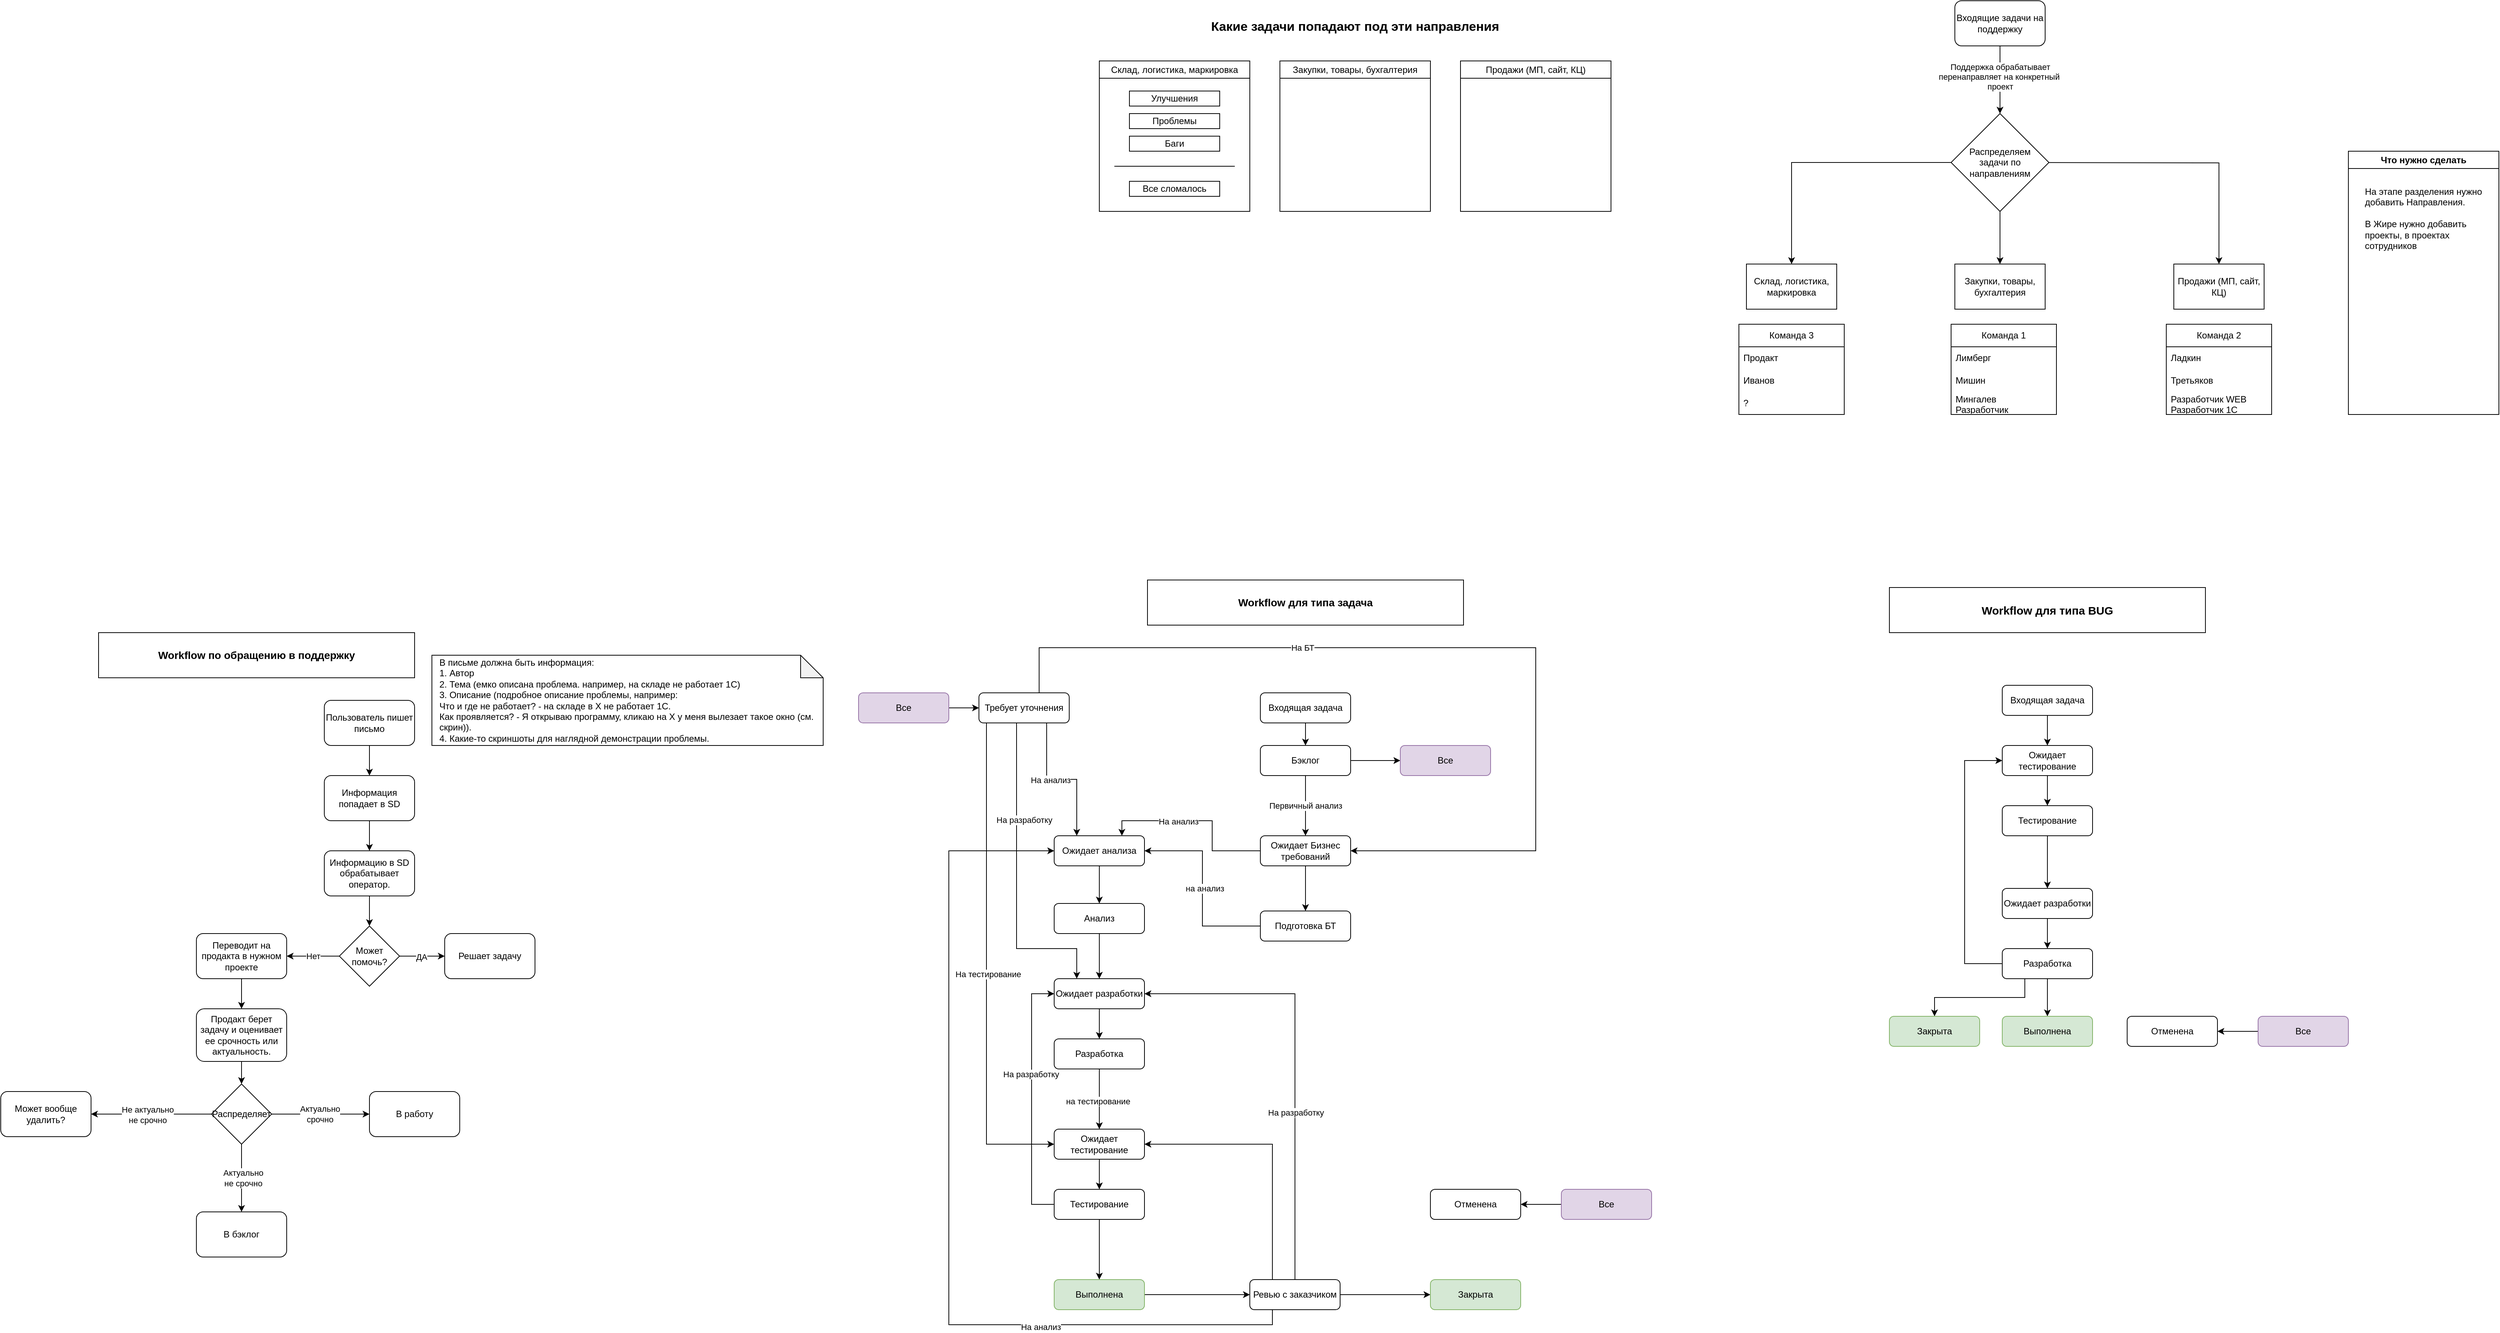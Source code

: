 <mxfile version="24.7.16">
  <diagram name="Page-1" id="zKJSg474zFUpfC8e5f8t">
    <mxGraphModel dx="5220" dy="1107" grid="1" gridSize="10" guides="1" tooltips="1" connect="1" arrows="1" fold="1" page="1" pageScale="1" pageWidth="827" pageHeight="1169" math="0" shadow="0">
      <root>
        <mxCell id="0" />
        <mxCell id="1" parent="0" />
        <mxCell id="clkhZw_3v-03GrpoqzjB-17" value="" style="edgeStyle=orthogonalEdgeStyle;rounded=0;orthogonalLoop=1;jettySize=auto;html=1;" parent="1" source="xmXq3l9Uws817rKE1H1e-1" target="clkhZw_3v-03GrpoqzjB-3" edge="1">
          <mxGeometry relative="1" as="geometry" />
        </mxCell>
        <mxCell id="6zCM-tVnXvu0zWscigJL-20" value="Поддержка обрабатывает&lt;div&gt;перенаправляет на конкретный&amp;nbsp;&lt;/div&gt;&lt;div&gt;проект&lt;/div&gt;" style="edgeLabel;html=1;align=center;verticalAlign=middle;resizable=0;points=[];" parent="clkhZw_3v-03GrpoqzjB-17" vertex="1" connectable="0">
          <mxGeometry x="-0.086" relative="1" as="geometry">
            <mxPoint as="offset" />
          </mxGeometry>
        </mxCell>
        <mxCell id="xmXq3l9Uws817rKE1H1e-1" value="Входящие задачи на поддержку" style="rounded=1;whiteSpace=wrap;html=1;" parent="1" vertex="1">
          <mxGeometry x="-473" y="10" width="120" height="60" as="geometry" />
        </mxCell>
        <mxCell id="clkhZw_3v-03GrpoqzjB-6" value="" style="edgeStyle=orthogonalEdgeStyle;rounded=0;orthogonalLoop=1;jettySize=auto;html=1;" parent="1" source="clkhZw_3v-03GrpoqzjB-3" target="clkhZw_3v-03GrpoqzjB-5" edge="1">
          <mxGeometry relative="1" as="geometry" />
        </mxCell>
        <mxCell id="clkhZw_3v-03GrpoqzjB-13" value="" style="edgeStyle=orthogonalEdgeStyle;rounded=0;orthogonalLoop=1;jettySize=auto;html=1;exitX=0.5;exitY=1;exitDx=0;exitDy=0;" parent="1" source="clkhZw_3v-03GrpoqzjB-3" target="clkhZw_3v-03GrpoqzjB-7" edge="1">
          <mxGeometry relative="1" as="geometry" />
        </mxCell>
        <mxCell id="clkhZw_3v-03GrpoqzjB-16" style="edgeStyle=orthogonalEdgeStyle;rounded=0;orthogonalLoop=1;jettySize=auto;html=1;exitX=1;exitY=0.5;exitDx=0;exitDy=0;entryX=0.5;entryY=0;entryDx=0;entryDy=0;" parent="1" target="clkhZw_3v-03GrpoqzjB-15" edge="1">
          <mxGeometry relative="1" as="geometry">
            <mxPoint x="-380" y="225" as="sourcePoint" />
          </mxGeometry>
        </mxCell>
        <mxCell id="clkhZw_3v-03GrpoqzjB-3" value="Распределяем&lt;div&gt;задачи по направлениям&lt;/div&gt;" style="rhombus;whiteSpace=wrap;html=1;" parent="1" vertex="1">
          <mxGeometry x="-478" y="160" width="130" height="130" as="geometry" />
        </mxCell>
        <mxCell id="clkhZw_3v-03GrpoqzjB-5" value="Склад, логистика, маркировка" style="whiteSpace=wrap;html=1;" parent="1" vertex="1">
          <mxGeometry x="-750" y="360" width="120" height="60" as="geometry" />
        </mxCell>
        <mxCell id="clkhZw_3v-03GrpoqzjB-7" value="Закупки, товары, бухгалтерия" style="whiteSpace=wrap;html=1;" parent="1" vertex="1">
          <mxGeometry x="-473" y="360" width="120" height="60" as="geometry" />
        </mxCell>
        <mxCell id="clkhZw_3v-03GrpoqzjB-15" value="Продажи (МП, сайт, КЦ)" style="whiteSpace=wrap;html=1;" parent="1" vertex="1">
          <mxGeometry x="-182" y="360" width="120" height="60" as="geometry" />
        </mxCell>
        <mxCell id="6zCM-tVnXvu0zWscigJL-4" value="Команда 2" style="swimlane;fontStyle=0;childLayout=stackLayout;horizontal=1;startSize=30;horizontalStack=0;resizeParent=1;resizeParentMax=0;resizeLast=0;collapsible=1;marginBottom=0;whiteSpace=wrap;html=1;" parent="1" vertex="1">
          <mxGeometry x="-192" y="440" width="140" height="120" as="geometry" />
        </mxCell>
        <mxCell id="6zCM-tVnXvu0zWscigJL-5" value="Ладкин" style="text;strokeColor=none;fillColor=none;align=left;verticalAlign=middle;spacingLeft=4;spacingRight=4;overflow=hidden;points=[[0,0.5],[1,0.5]];portConstraint=eastwest;rotatable=0;whiteSpace=wrap;html=1;" parent="6zCM-tVnXvu0zWscigJL-4" vertex="1">
          <mxGeometry y="30" width="140" height="30" as="geometry" />
        </mxCell>
        <mxCell id="6zCM-tVnXvu0zWscigJL-6" value="Третьяков" style="text;strokeColor=none;fillColor=none;align=left;verticalAlign=middle;spacingLeft=4;spacingRight=4;overflow=hidden;points=[[0,0.5],[1,0.5]];portConstraint=eastwest;rotatable=0;whiteSpace=wrap;html=1;" parent="6zCM-tVnXvu0zWscigJL-4" vertex="1">
          <mxGeometry y="60" width="140" height="30" as="geometry" />
        </mxCell>
        <mxCell id="6zCM-tVnXvu0zWscigJL-7" value="Разработчик WEB&lt;div&gt;Разработчик 1С&lt;/div&gt;" style="text;strokeColor=none;fillColor=none;align=left;verticalAlign=middle;spacingLeft=4;spacingRight=4;overflow=hidden;points=[[0,0.5],[1,0.5]];portConstraint=eastwest;rotatable=0;whiteSpace=wrap;html=1;" parent="6zCM-tVnXvu0zWscigJL-4" vertex="1">
          <mxGeometry y="90" width="140" height="30" as="geometry" />
        </mxCell>
        <mxCell id="6zCM-tVnXvu0zWscigJL-8" value="Команда 1" style="swimlane;fontStyle=0;childLayout=stackLayout;horizontal=1;startSize=30;horizontalStack=0;resizeParent=1;resizeParentMax=0;resizeLast=0;collapsible=1;marginBottom=0;whiteSpace=wrap;html=1;" parent="1" vertex="1">
          <mxGeometry x="-478" y="440" width="140" height="120" as="geometry" />
        </mxCell>
        <mxCell id="6zCM-tVnXvu0zWscigJL-9" value="Лимберг" style="text;strokeColor=none;fillColor=none;align=left;verticalAlign=middle;spacingLeft=4;spacingRight=4;overflow=hidden;points=[[0,0.5],[1,0.5]];portConstraint=eastwest;rotatable=0;whiteSpace=wrap;html=1;" parent="6zCM-tVnXvu0zWscigJL-8" vertex="1">
          <mxGeometry y="30" width="140" height="30" as="geometry" />
        </mxCell>
        <mxCell id="6zCM-tVnXvu0zWscigJL-10" value="Мишин" style="text;strokeColor=none;fillColor=none;align=left;verticalAlign=middle;spacingLeft=4;spacingRight=4;overflow=hidden;points=[[0,0.5],[1,0.5]];portConstraint=eastwest;rotatable=0;whiteSpace=wrap;html=1;" parent="6zCM-tVnXvu0zWscigJL-8" vertex="1">
          <mxGeometry y="60" width="140" height="30" as="geometry" />
        </mxCell>
        <mxCell id="6zCM-tVnXvu0zWscigJL-11" value="Мингалев&lt;div&gt;Разработчик&lt;/div&gt;" style="text;strokeColor=none;fillColor=none;align=left;verticalAlign=middle;spacingLeft=4;spacingRight=4;overflow=hidden;points=[[0,0.5],[1,0.5]];portConstraint=eastwest;rotatable=0;whiteSpace=wrap;html=1;" parent="6zCM-tVnXvu0zWscigJL-8" vertex="1">
          <mxGeometry y="90" width="140" height="30" as="geometry" />
        </mxCell>
        <mxCell id="6zCM-tVnXvu0zWscigJL-12" value="Команда 3" style="swimlane;fontStyle=0;childLayout=stackLayout;horizontal=1;startSize=30;horizontalStack=0;resizeParent=1;resizeParentMax=0;resizeLast=0;collapsible=1;marginBottom=0;whiteSpace=wrap;html=1;" parent="1" vertex="1">
          <mxGeometry x="-760" y="440" width="140" height="120" as="geometry" />
        </mxCell>
        <mxCell id="6zCM-tVnXvu0zWscigJL-13" value="Продакт" style="text;strokeColor=none;fillColor=none;align=left;verticalAlign=middle;spacingLeft=4;spacingRight=4;overflow=hidden;points=[[0,0.5],[1,0.5]];portConstraint=eastwest;rotatable=0;whiteSpace=wrap;html=1;" parent="6zCM-tVnXvu0zWscigJL-12" vertex="1">
          <mxGeometry y="30" width="140" height="30" as="geometry" />
        </mxCell>
        <mxCell id="6zCM-tVnXvu0zWscigJL-14" value="Иванов" style="text;strokeColor=none;fillColor=none;align=left;verticalAlign=middle;spacingLeft=4;spacingRight=4;overflow=hidden;points=[[0,0.5],[1,0.5]];portConstraint=eastwest;rotatable=0;whiteSpace=wrap;html=1;" parent="6zCM-tVnXvu0zWscigJL-12" vertex="1">
          <mxGeometry y="60" width="140" height="30" as="geometry" />
        </mxCell>
        <mxCell id="6zCM-tVnXvu0zWscigJL-15" value="?" style="text;strokeColor=none;fillColor=none;align=left;verticalAlign=middle;spacingLeft=4;spacingRight=4;overflow=hidden;points=[[0,0.5],[1,0.5]];portConstraint=eastwest;rotatable=0;whiteSpace=wrap;html=1;" parent="6zCM-tVnXvu0zWscigJL-12" vertex="1">
          <mxGeometry y="90" width="140" height="30" as="geometry" />
        </mxCell>
        <mxCell id="6zCM-tVnXvu0zWscigJL-16" value="&lt;span style=&quot;font-weight: 400;&quot;&gt;Склад, логистика, маркировка&lt;/span&gt;" style="swimlane;whiteSpace=wrap;html=1;" parent="1" vertex="1">
          <mxGeometry x="-1610" y="90" width="200" height="200" as="geometry" />
        </mxCell>
        <mxCell id="6zCM-tVnXvu0zWscigJL-21" value="Проблемы" style="whiteSpace=wrap;html=1;" parent="6zCM-tVnXvu0zWscigJL-16" vertex="1">
          <mxGeometry x="40" y="70" width="120" height="20" as="geometry" />
        </mxCell>
        <mxCell id="6zCM-tVnXvu0zWscigJL-22" value="Улучшения" style="whiteSpace=wrap;html=1;" parent="6zCM-tVnXvu0zWscigJL-16" vertex="1">
          <mxGeometry x="40" y="40" width="120" height="20" as="geometry" />
        </mxCell>
        <mxCell id="6zCM-tVnXvu0zWscigJL-23" value="Баги" style="whiteSpace=wrap;html=1;" parent="6zCM-tVnXvu0zWscigJL-16" vertex="1">
          <mxGeometry x="40" y="100" width="120" height="20" as="geometry" />
        </mxCell>
        <mxCell id="6zCM-tVnXvu0zWscigJL-24" value="Все сломалось" style="whiteSpace=wrap;html=1;" parent="6zCM-tVnXvu0zWscigJL-16" vertex="1">
          <mxGeometry x="40" y="160" width="120" height="20" as="geometry" />
        </mxCell>
        <mxCell id="6zCM-tVnXvu0zWscigJL-17" value="&lt;span style=&quot;font-weight: 400;&quot;&gt;Закупки, товары, бухгалтерия&lt;/span&gt;" style="swimlane;whiteSpace=wrap;html=1;" parent="1" vertex="1">
          <mxGeometry x="-1370" y="90" width="200" height="200" as="geometry" />
        </mxCell>
        <mxCell id="6zCM-tVnXvu0zWscigJL-18" value="&lt;span style=&quot;font-weight: 400;&quot;&gt;Продажи (МП, сайт, КЦ)&lt;/span&gt;" style="swimlane;whiteSpace=wrap;html=1;" parent="1" vertex="1">
          <mxGeometry x="-1130" y="90" width="200" height="200" as="geometry" />
        </mxCell>
        <mxCell id="6zCM-tVnXvu0zWscigJL-19" value="Какие задачи попадают под эти направления" style="text;html=1;align=center;verticalAlign=middle;whiteSpace=wrap;rounded=0;fontStyle=1;fontSize=17;" parent="1" vertex="1">
          <mxGeometry x="-1610" y="30" width="680" height="30" as="geometry" />
        </mxCell>
        <mxCell id="6zCM-tVnXvu0zWscigJL-25" value="" style="endArrow=none;html=1;rounded=0;" parent="1" edge="1">
          <mxGeometry width="50" height="50" relative="1" as="geometry">
            <mxPoint x="-1590" y="230" as="sourcePoint" />
            <mxPoint x="-1430" y="230" as="targetPoint" />
          </mxGeometry>
        </mxCell>
        <mxCell id="6zCM-tVnXvu0zWscigJL-26" value="Что нужно сделать" style="swimlane;whiteSpace=wrap;html=1;" parent="1" vertex="1">
          <mxGeometry x="50" y="210" width="200" height="350" as="geometry" />
        </mxCell>
        <mxCell id="6zCM-tVnXvu0zWscigJL-27" value="На этапе разделения нужно добавить Направления.&lt;div&gt;&lt;br&gt;&lt;div&gt;В Жире нужно добавить проекты, в проектах сотрудников&lt;/div&gt;&lt;/div&gt;" style="text;html=1;align=left;verticalAlign=top;whiteSpace=wrap;rounded=0;" parent="6zCM-tVnXvu0zWscigJL-26" vertex="1">
          <mxGeometry x="20" y="40" width="160" height="290" as="geometry" />
        </mxCell>
        <mxCell id="XbYOzq7TOmDHn6luCRxi-1" value="Workflow для типа задача" style="rounded=0;whiteSpace=wrap;html=1;fontStyle=1;fontSize=14;" parent="1" vertex="1">
          <mxGeometry x="-1546" y="780" width="420" height="60" as="geometry" />
        </mxCell>
        <mxCell id="XbYOzq7TOmDHn6luCRxi-2" value="Workflow для типа BUG" style="rounded=0;whiteSpace=wrap;html=1;fontSize=15;fontStyle=1" parent="1" vertex="1">
          <mxGeometry x="-560" y="790" width="420" height="60" as="geometry" />
        </mxCell>
        <mxCell id="XbYOzq7TOmDHn6luCRxi-3" value="Workflow по обращению в поддержку" style="rounded=0;whiteSpace=wrap;html=1;fontStyle=1;fontSize=14;" parent="1" vertex="1">
          <mxGeometry x="-2940" y="850" width="420" height="60" as="geometry" />
        </mxCell>
        <mxCell id="XbYOzq7TOmDHn6luCRxi-7" value="" style="edgeStyle=orthogonalEdgeStyle;rounded=0;orthogonalLoop=1;jettySize=auto;html=1;" parent="1" source="XbYOzq7TOmDHn6luCRxi-4" target="XbYOzq7TOmDHn6luCRxi-6" edge="1">
          <mxGeometry relative="1" as="geometry" />
        </mxCell>
        <mxCell id="XbYOzq7TOmDHn6luCRxi-4" value="Пользователь пишет письмо" style="rounded=1;whiteSpace=wrap;html=1;" parent="1" vertex="1">
          <mxGeometry x="-2640" y="940" width="120" height="60" as="geometry" />
        </mxCell>
        <mxCell id="XbYOzq7TOmDHn6luCRxi-5" value="В письме должна быть информация:&lt;div&gt;1. Автор&lt;/div&gt;&lt;div&gt;2. Тема (емко описана проблема. например, на складе не работает 1С)&lt;/div&gt;&lt;div&gt;3. Описание (подробное описание проблемы, например:&lt;/div&gt;&lt;div&gt;Что и где не работает? - на складе в Х не работает 1С.&lt;/div&gt;&lt;div&gt;Как проявляется? - Я открываю программу, кликаю на Х у меня вылезает такое окно (см. скрин)).&lt;/div&gt;&lt;div&gt;4. Какие-то скриншоты для наглядной демонстрации проблемы.&lt;/div&gt;" style="shape=note;whiteSpace=wrap;html=1;backgroundOutline=1;darkOpacity=0.05;align=left;spacing=10;" parent="1" vertex="1">
          <mxGeometry x="-2497" y="880" width="520" height="120" as="geometry" />
        </mxCell>
        <mxCell id="XbYOzq7TOmDHn6luCRxi-9" value="" style="edgeStyle=orthogonalEdgeStyle;rounded=0;orthogonalLoop=1;jettySize=auto;html=1;" parent="1" source="XbYOzq7TOmDHn6luCRxi-6" target="XbYOzq7TOmDHn6luCRxi-8" edge="1">
          <mxGeometry relative="1" as="geometry" />
        </mxCell>
        <mxCell id="XbYOzq7TOmDHn6luCRxi-6" value="Информация попадает в SD" style="rounded=1;whiteSpace=wrap;html=1;" parent="1" vertex="1">
          <mxGeometry x="-2640" y="1040" width="120" height="60" as="geometry" />
        </mxCell>
        <mxCell id="eAZ0J_NPHGMcCsTDPRW5-2" value="" style="edgeStyle=orthogonalEdgeStyle;rounded=0;orthogonalLoop=1;jettySize=auto;html=1;" edge="1" parent="1" source="XbYOzq7TOmDHn6luCRxi-8" target="eAZ0J_NPHGMcCsTDPRW5-1">
          <mxGeometry relative="1" as="geometry" />
        </mxCell>
        <mxCell id="XbYOzq7TOmDHn6luCRxi-8" value="Информацию в SD обрабатывает оператор." style="rounded=1;whiteSpace=wrap;html=1;" parent="1" vertex="1">
          <mxGeometry x="-2640" y="1140" width="120" height="60" as="geometry" />
        </mxCell>
        <mxCell id="eAZ0J_NPHGMcCsTDPRW5-6" value="" style="edgeStyle=orthogonalEdgeStyle;rounded=0;orthogonalLoop=1;jettySize=auto;html=1;" edge="1" parent="1" source="eAZ0J_NPHGMcCsTDPRW5-1" target="eAZ0J_NPHGMcCsTDPRW5-5">
          <mxGeometry relative="1" as="geometry" />
        </mxCell>
        <mxCell id="eAZ0J_NPHGMcCsTDPRW5-9" value="ДА" style="edgeLabel;html=1;align=center;verticalAlign=middle;resizable=0;points=[];" vertex="1" connectable="0" parent="eAZ0J_NPHGMcCsTDPRW5-6">
          <mxGeometry x="-0.033" y="-1" relative="1" as="geometry">
            <mxPoint as="offset" />
          </mxGeometry>
        </mxCell>
        <mxCell id="eAZ0J_NPHGMcCsTDPRW5-8" value="Нет" style="edgeStyle=orthogonalEdgeStyle;rounded=0;orthogonalLoop=1;jettySize=auto;html=1;" edge="1" parent="1" source="eAZ0J_NPHGMcCsTDPRW5-1" target="eAZ0J_NPHGMcCsTDPRW5-7">
          <mxGeometry relative="1" as="geometry" />
        </mxCell>
        <mxCell id="eAZ0J_NPHGMcCsTDPRW5-1" value="Может&lt;div&gt;помочь?&lt;/div&gt;" style="rhombus;whiteSpace=wrap;html=1;" vertex="1" parent="1">
          <mxGeometry x="-2620" y="1240" width="80" height="80" as="geometry" />
        </mxCell>
        <mxCell id="eAZ0J_NPHGMcCsTDPRW5-5" value="Решает задачу" style="rounded=1;whiteSpace=wrap;html=1;" vertex="1" parent="1">
          <mxGeometry x="-2480" y="1250" width="120" height="60" as="geometry" />
        </mxCell>
        <mxCell id="eAZ0J_NPHGMcCsTDPRW5-11" value="" style="edgeStyle=orthogonalEdgeStyle;rounded=0;orthogonalLoop=1;jettySize=auto;html=1;" edge="1" parent="1" source="eAZ0J_NPHGMcCsTDPRW5-7" target="eAZ0J_NPHGMcCsTDPRW5-10">
          <mxGeometry relative="1" as="geometry" />
        </mxCell>
        <mxCell id="eAZ0J_NPHGMcCsTDPRW5-7" value="Переводит на продакта в нужном проекте" style="rounded=1;whiteSpace=wrap;html=1;" vertex="1" parent="1">
          <mxGeometry x="-2810" y="1250" width="120" height="60" as="geometry" />
        </mxCell>
        <mxCell id="eAZ0J_NPHGMcCsTDPRW5-26" value="" style="edgeStyle=orthogonalEdgeStyle;rounded=0;orthogonalLoop=1;jettySize=auto;html=1;" edge="1" parent="1" source="eAZ0J_NPHGMcCsTDPRW5-10" target="eAZ0J_NPHGMcCsTDPRW5-16">
          <mxGeometry relative="1" as="geometry" />
        </mxCell>
        <mxCell id="eAZ0J_NPHGMcCsTDPRW5-10" value="Продакт берет задачу и оценивает ее срочность или актуальность." style="rounded=1;whiteSpace=wrap;html=1;" vertex="1" parent="1">
          <mxGeometry x="-2810" y="1350" width="120" height="70" as="geometry" />
        </mxCell>
        <mxCell id="eAZ0J_NPHGMcCsTDPRW5-18" style="edgeStyle=orthogonalEdgeStyle;rounded=0;orthogonalLoop=1;jettySize=auto;html=1;entryX=0;entryY=0.5;entryDx=0;entryDy=0;" edge="1" parent="1" source="eAZ0J_NPHGMcCsTDPRW5-16" target="eAZ0J_NPHGMcCsTDPRW5-17">
          <mxGeometry relative="1" as="geometry" />
        </mxCell>
        <mxCell id="eAZ0J_NPHGMcCsTDPRW5-19" value="Актуально&lt;div&gt;срочно&lt;/div&gt;" style="edgeLabel;html=1;align=center;verticalAlign=middle;resizable=0;points=[];" vertex="1" connectable="0" parent="eAZ0J_NPHGMcCsTDPRW5-18">
          <mxGeometry x="-0.024" relative="1" as="geometry">
            <mxPoint as="offset" />
          </mxGeometry>
        </mxCell>
        <mxCell id="eAZ0J_NPHGMcCsTDPRW5-21" style="edgeStyle=orthogonalEdgeStyle;rounded=0;orthogonalLoop=1;jettySize=auto;html=1;entryX=0.5;entryY=0;entryDx=0;entryDy=0;" edge="1" parent="1" source="eAZ0J_NPHGMcCsTDPRW5-16" target="eAZ0J_NPHGMcCsTDPRW5-20">
          <mxGeometry relative="1" as="geometry" />
        </mxCell>
        <mxCell id="eAZ0J_NPHGMcCsTDPRW5-22" value="Актуально&lt;div&gt;не срочно&lt;/div&gt;" style="edgeLabel;html=1;align=center;verticalAlign=middle;resizable=0;points=[];" vertex="1" connectable="0" parent="eAZ0J_NPHGMcCsTDPRW5-21">
          <mxGeometry x="-0.007" y="2" relative="1" as="geometry">
            <mxPoint as="offset" />
          </mxGeometry>
        </mxCell>
        <mxCell id="eAZ0J_NPHGMcCsTDPRW5-24" style="edgeStyle=orthogonalEdgeStyle;rounded=0;orthogonalLoop=1;jettySize=auto;html=1;" edge="1" parent="1" source="eAZ0J_NPHGMcCsTDPRW5-16" target="eAZ0J_NPHGMcCsTDPRW5-23">
          <mxGeometry relative="1" as="geometry" />
        </mxCell>
        <mxCell id="eAZ0J_NPHGMcCsTDPRW5-25" value="Не актуально&lt;div&gt;не срочно&lt;/div&gt;" style="edgeLabel;html=1;align=center;verticalAlign=middle;resizable=0;points=[];" vertex="1" connectable="0" parent="eAZ0J_NPHGMcCsTDPRW5-24">
          <mxGeometry x="0.064" y="1" relative="1" as="geometry">
            <mxPoint as="offset" />
          </mxGeometry>
        </mxCell>
        <mxCell id="eAZ0J_NPHGMcCsTDPRW5-16" value="Распределяет" style="rhombus;whiteSpace=wrap;html=1;" vertex="1" parent="1">
          <mxGeometry x="-2790" y="1450" width="80" height="80" as="geometry" />
        </mxCell>
        <mxCell id="eAZ0J_NPHGMcCsTDPRW5-17" value="В работу" style="rounded=1;whiteSpace=wrap;html=1;" vertex="1" parent="1">
          <mxGeometry x="-2580" y="1460" width="120" height="60" as="geometry" />
        </mxCell>
        <mxCell id="eAZ0J_NPHGMcCsTDPRW5-20" value="В бэклог" style="rounded=1;whiteSpace=wrap;html=1;" vertex="1" parent="1">
          <mxGeometry x="-2810" y="1620" width="120" height="60" as="geometry" />
        </mxCell>
        <mxCell id="eAZ0J_NPHGMcCsTDPRW5-23" value="Может вообще удалить?" style="rounded=1;whiteSpace=wrap;html=1;" vertex="1" parent="1">
          <mxGeometry x="-3070" y="1460" width="120" height="60" as="geometry" />
        </mxCell>
        <mxCell id="eAZ0J_NPHGMcCsTDPRW5-29" value="" style="edgeStyle=orthogonalEdgeStyle;rounded=0;orthogonalLoop=1;jettySize=auto;html=1;" edge="1" parent="1" source="eAZ0J_NPHGMcCsTDPRW5-27" target="eAZ0J_NPHGMcCsTDPRW5-28">
          <mxGeometry relative="1" as="geometry">
            <Array as="points">
              <mxPoint x="-1336" y="1000" />
              <mxPoint x="-1336" y="1000" />
            </Array>
          </mxGeometry>
        </mxCell>
        <mxCell id="eAZ0J_NPHGMcCsTDPRW5-27" value="Входящая задача" style="rounded=1;whiteSpace=wrap;html=1;" vertex="1" parent="1">
          <mxGeometry x="-1396" y="930" width="120" height="40" as="geometry" />
        </mxCell>
        <mxCell id="eAZ0J_NPHGMcCsTDPRW5-31" value="Первичный анализ" style="edgeStyle=orthogonalEdgeStyle;rounded=0;orthogonalLoop=1;jettySize=auto;html=1;" edge="1" parent="1" source="eAZ0J_NPHGMcCsTDPRW5-28" target="eAZ0J_NPHGMcCsTDPRW5-30">
          <mxGeometry relative="1" as="geometry" />
        </mxCell>
        <mxCell id="eAZ0J_NPHGMcCsTDPRW5-38" value="" style="edgeStyle=orthogonalEdgeStyle;rounded=0;orthogonalLoop=1;jettySize=auto;html=1;" edge="1" parent="1" source="eAZ0J_NPHGMcCsTDPRW5-28" target="eAZ0J_NPHGMcCsTDPRW5-37">
          <mxGeometry relative="1" as="geometry" />
        </mxCell>
        <mxCell id="eAZ0J_NPHGMcCsTDPRW5-28" value="Бэклог" style="rounded=1;whiteSpace=wrap;html=1;" vertex="1" parent="1">
          <mxGeometry x="-1396" y="1000" width="120" height="40" as="geometry" />
        </mxCell>
        <mxCell id="eAZ0J_NPHGMcCsTDPRW5-35" value="" style="edgeStyle=orthogonalEdgeStyle;rounded=0;orthogonalLoop=1;jettySize=auto;html=1;" edge="1" parent="1" source="eAZ0J_NPHGMcCsTDPRW5-30" target="eAZ0J_NPHGMcCsTDPRW5-34">
          <mxGeometry relative="1" as="geometry" />
        </mxCell>
        <mxCell id="eAZ0J_NPHGMcCsTDPRW5-48" style="edgeStyle=orthogonalEdgeStyle;rounded=0;orthogonalLoop=1;jettySize=auto;html=1;entryX=0.75;entryY=0;entryDx=0;entryDy=0;" edge="1" parent="1" source="eAZ0J_NPHGMcCsTDPRW5-30" target="eAZ0J_NPHGMcCsTDPRW5-32">
          <mxGeometry relative="1" as="geometry">
            <Array as="points">
              <mxPoint x="-1460" y="1140" />
              <mxPoint x="-1460" y="1100" />
              <mxPoint x="-1580" y="1100" />
            </Array>
          </mxGeometry>
        </mxCell>
        <mxCell id="eAZ0J_NPHGMcCsTDPRW5-51" value="На анализ" style="edgeLabel;html=1;align=center;verticalAlign=middle;resizable=0;points=[];" vertex="1" connectable="0" parent="eAZ0J_NPHGMcCsTDPRW5-48">
          <mxGeometry x="0.216" y="1" relative="1" as="geometry">
            <mxPoint x="-1" as="offset" />
          </mxGeometry>
        </mxCell>
        <mxCell id="eAZ0J_NPHGMcCsTDPRW5-30" value="Ожидает Бизнес требований" style="rounded=1;whiteSpace=wrap;html=1;" vertex="1" parent="1">
          <mxGeometry x="-1396" y="1120" width="120" height="40" as="geometry" />
        </mxCell>
        <mxCell id="eAZ0J_NPHGMcCsTDPRW5-54" value="" style="edgeStyle=orthogonalEdgeStyle;rounded=0;orthogonalLoop=1;jettySize=auto;html=1;" edge="1" parent="1" source="eAZ0J_NPHGMcCsTDPRW5-32" target="eAZ0J_NPHGMcCsTDPRW5-53">
          <mxGeometry relative="1" as="geometry" />
        </mxCell>
        <mxCell id="eAZ0J_NPHGMcCsTDPRW5-32" value="Ожидает анализа" style="rounded=1;whiteSpace=wrap;html=1;" vertex="1" parent="1">
          <mxGeometry x="-1670" y="1120" width="120" height="40" as="geometry" />
        </mxCell>
        <mxCell id="eAZ0J_NPHGMcCsTDPRW5-50" style="edgeStyle=orthogonalEdgeStyle;rounded=0;orthogonalLoop=1;jettySize=auto;html=1;exitX=0;exitY=0.5;exitDx=0;exitDy=0;entryX=1;entryY=0.5;entryDx=0;entryDy=0;" edge="1" parent="1" source="eAZ0J_NPHGMcCsTDPRW5-34" target="eAZ0J_NPHGMcCsTDPRW5-32">
          <mxGeometry relative="1" as="geometry" />
        </mxCell>
        <mxCell id="eAZ0J_NPHGMcCsTDPRW5-52" value="на анализ" style="edgeLabel;html=1;align=center;verticalAlign=middle;resizable=0;points=[];" vertex="1" connectable="0" parent="eAZ0J_NPHGMcCsTDPRW5-50">
          <mxGeometry x="0.78" relative="1" as="geometry">
            <mxPoint x="52" y="50" as="offset" />
          </mxGeometry>
        </mxCell>
        <mxCell id="eAZ0J_NPHGMcCsTDPRW5-34" value="Подготовка БТ" style="rounded=1;whiteSpace=wrap;html=1;" vertex="1" parent="1">
          <mxGeometry x="-1396" y="1220" width="120" height="40" as="geometry" />
        </mxCell>
        <mxCell id="eAZ0J_NPHGMcCsTDPRW5-37" value="Все" style="rounded=1;whiteSpace=wrap;html=1;fillColor=#e1d5e7;strokeColor=#9673a6;" vertex="1" parent="1">
          <mxGeometry x="-1210" y="1000" width="120" height="40" as="geometry" />
        </mxCell>
        <mxCell id="eAZ0J_NPHGMcCsTDPRW5-42" style="edgeStyle=orthogonalEdgeStyle;rounded=0;orthogonalLoop=1;jettySize=auto;html=1;exitX=0.75;exitY=1;exitDx=0;exitDy=0;entryX=0.25;entryY=0;entryDx=0;entryDy=0;" edge="1" parent="1" source="eAZ0J_NPHGMcCsTDPRW5-39" target="eAZ0J_NPHGMcCsTDPRW5-32">
          <mxGeometry relative="1" as="geometry" />
        </mxCell>
        <mxCell id="eAZ0J_NPHGMcCsTDPRW5-44" value="На анализ" style="edgeLabel;html=1;align=center;verticalAlign=middle;resizable=0;points=[];" vertex="1" connectable="0" parent="eAZ0J_NPHGMcCsTDPRW5-42">
          <mxGeometry x="-0.16" y="-1" relative="1" as="geometry">
            <mxPoint as="offset" />
          </mxGeometry>
        </mxCell>
        <mxCell id="eAZ0J_NPHGMcCsTDPRW5-43" style="edgeStyle=orthogonalEdgeStyle;rounded=0;orthogonalLoop=1;jettySize=auto;html=1;exitX=0.75;exitY=0;exitDx=0;exitDy=0;entryX=1;entryY=0.5;entryDx=0;entryDy=0;" edge="1" parent="1" source="eAZ0J_NPHGMcCsTDPRW5-39" target="eAZ0J_NPHGMcCsTDPRW5-30">
          <mxGeometry relative="1" as="geometry">
            <Array as="points">
              <mxPoint x="-1690" y="930" />
              <mxPoint x="-1690" y="870" />
              <mxPoint x="-1030" y="870" />
              <mxPoint x="-1030" y="1140" />
            </Array>
          </mxGeometry>
        </mxCell>
        <mxCell id="eAZ0J_NPHGMcCsTDPRW5-101" value="На БТ" style="edgeLabel;html=1;align=center;verticalAlign=middle;resizable=0;points=[];" vertex="1" connectable="0" parent="eAZ0J_NPHGMcCsTDPRW5-43">
          <mxGeometry x="-0.347" relative="1" as="geometry">
            <mxPoint x="13" as="offset" />
          </mxGeometry>
        </mxCell>
        <mxCell id="eAZ0J_NPHGMcCsTDPRW5-77" style="edgeStyle=orthogonalEdgeStyle;rounded=0;orthogonalLoop=1;jettySize=auto;html=1;exitX=0.5;exitY=1;exitDx=0;exitDy=0;entryX=0.25;entryY=0;entryDx=0;entryDy=0;" edge="1" parent="1" source="eAZ0J_NPHGMcCsTDPRW5-39" target="eAZ0J_NPHGMcCsTDPRW5-55">
          <mxGeometry relative="1" as="geometry">
            <Array as="points">
              <mxPoint x="-1720" y="1270" />
              <mxPoint x="-1640" y="1270" />
            </Array>
          </mxGeometry>
        </mxCell>
        <mxCell id="eAZ0J_NPHGMcCsTDPRW5-106" value="На разработку" style="edgeLabel;html=1;align=center;verticalAlign=middle;resizable=0;points=[];" vertex="1" connectable="0" parent="eAZ0J_NPHGMcCsTDPRW5-77">
          <mxGeometry x="-0.264" y="1" relative="1" as="geometry">
            <mxPoint x="9" y="-19" as="offset" />
          </mxGeometry>
        </mxCell>
        <mxCell id="eAZ0J_NPHGMcCsTDPRW5-78" style="edgeStyle=orthogonalEdgeStyle;rounded=0;orthogonalLoop=1;jettySize=auto;html=1;exitX=0.25;exitY=1;exitDx=0;exitDy=0;entryX=0;entryY=0.5;entryDx=0;entryDy=0;" edge="1" parent="1" source="eAZ0J_NPHGMcCsTDPRW5-39" target="eAZ0J_NPHGMcCsTDPRW5-57">
          <mxGeometry relative="1" as="geometry">
            <Array as="points">
              <mxPoint x="-1760" y="970" />
              <mxPoint x="-1760" y="1530" />
            </Array>
          </mxGeometry>
        </mxCell>
        <mxCell id="eAZ0J_NPHGMcCsTDPRW5-104" value="На тестирование" style="edgeLabel;html=1;align=center;verticalAlign=middle;resizable=0;points=[];" vertex="1" connectable="0" parent="eAZ0J_NPHGMcCsTDPRW5-78">
          <mxGeometry x="0.057" y="2" relative="1" as="geometry">
            <mxPoint as="offset" />
          </mxGeometry>
        </mxCell>
        <mxCell id="eAZ0J_NPHGMcCsTDPRW5-39" value="Требует уточнения" style="rounded=1;whiteSpace=wrap;html=1;" vertex="1" parent="1">
          <mxGeometry x="-1770" y="930" width="120" height="40" as="geometry" />
        </mxCell>
        <mxCell id="eAZ0J_NPHGMcCsTDPRW5-41" value="" style="edgeStyle=orthogonalEdgeStyle;rounded=0;orthogonalLoop=1;jettySize=auto;html=1;" edge="1" parent="1" source="eAZ0J_NPHGMcCsTDPRW5-40" target="eAZ0J_NPHGMcCsTDPRW5-39">
          <mxGeometry relative="1" as="geometry" />
        </mxCell>
        <mxCell id="eAZ0J_NPHGMcCsTDPRW5-40" value="Все" style="rounded=1;whiteSpace=wrap;html=1;fillColor=#e1d5e7;strokeColor=#9673a6;" vertex="1" parent="1">
          <mxGeometry x="-1930" y="930" width="120" height="40" as="geometry" />
        </mxCell>
        <mxCell id="eAZ0J_NPHGMcCsTDPRW5-63" value="" style="edgeStyle=orthogonalEdgeStyle;rounded=0;orthogonalLoop=1;jettySize=auto;html=1;" edge="1" parent="1" source="eAZ0J_NPHGMcCsTDPRW5-53" target="eAZ0J_NPHGMcCsTDPRW5-55">
          <mxGeometry relative="1" as="geometry" />
        </mxCell>
        <mxCell id="eAZ0J_NPHGMcCsTDPRW5-53" value="Анализ" style="rounded=1;whiteSpace=wrap;html=1;" vertex="1" parent="1">
          <mxGeometry x="-1670" y="1210" width="120" height="40" as="geometry" />
        </mxCell>
        <mxCell id="eAZ0J_NPHGMcCsTDPRW5-64" value="" style="edgeStyle=orthogonalEdgeStyle;rounded=0;orthogonalLoop=1;jettySize=auto;html=1;" edge="1" parent="1" source="eAZ0J_NPHGMcCsTDPRW5-55" target="eAZ0J_NPHGMcCsTDPRW5-56">
          <mxGeometry relative="1" as="geometry" />
        </mxCell>
        <mxCell id="eAZ0J_NPHGMcCsTDPRW5-55" value="Ожидает разработки" style="rounded=1;whiteSpace=wrap;html=1;" vertex="1" parent="1">
          <mxGeometry x="-1670" y="1310" width="120" height="40" as="geometry" />
        </mxCell>
        <mxCell id="eAZ0J_NPHGMcCsTDPRW5-65" value="" style="edgeStyle=orthogonalEdgeStyle;rounded=0;orthogonalLoop=1;jettySize=auto;html=1;" edge="1" parent="1" source="eAZ0J_NPHGMcCsTDPRW5-56" target="eAZ0J_NPHGMcCsTDPRW5-57">
          <mxGeometry relative="1" as="geometry" />
        </mxCell>
        <mxCell id="eAZ0J_NPHGMcCsTDPRW5-107" value="на тестирование" style="edgeLabel;html=1;align=center;verticalAlign=middle;resizable=0;points=[];" vertex="1" connectable="0" parent="eAZ0J_NPHGMcCsTDPRW5-65">
          <mxGeometry x="0.075" y="-2" relative="1" as="geometry">
            <mxPoint as="offset" />
          </mxGeometry>
        </mxCell>
        <mxCell id="eAZ0J_NPHGMcCsTDPRW5-56" value="Разработка" style="rounded=1;whiteSpace=wrap;html=1;" vertex="1" parent="1">
          <mxGeometry x="-1670" y="1390" width="120" height="40" as="geometry" />
        </mxCell>
        <mxCell id="eAZ0J_NPHGMcCsTDPRW5-66" value="" style="edgeStyle=orthogonalEdgeStyle;rounded=0;orthogonalLoop=1;jettySize=auto;html=1;" edge="1" parent="1" source="eAZ0J_NPHGMcCsTDPRW5-57" target="eAZ0J_NPHGMcCsTDPRW5-58">
          <mxGeometry relative="1" as="geometry" />
        </mxCell>
        <mxCell id="eAZ0J_NPHGMcCsTDPRW5-57" value="Ожидает тестирование" style="rounded=1;whiteSpace=wrap;html=1;" vertex="1" parent="1">
          <mxGeometry x="-1670" y="1510" width="120" height="40" as="geometry" />
        </mxCell>
        <mxCell id="eAZ0J_NPHGMcCsTDPRW5-67" value="" style="edgeStyle=orthogonalEdgeStyle;rounded=0;orthogonalLoop=1;jettySize=auto;html=1;" edge="1" parent="1" source="eAZ0J_NPHGMcCsTDPRW5-58" target="eAZ0J_NPHGMcCsTDPRW5-59">
          <mxGeometry relative="1" as="geometry" />
        </mxCell>
        <mxCell id="eAZ0J_NPHGMcCsTDPRW5-76" style="edgeStyle=orthogonalEdgeStyle;rounded=0;orthogonalLoop=1;jettySize=auto;html=1;exitX=0;exitY=0.5;exitDx=0;exitDy=0;entryX=0;entryY=0.5;entryDx=0;entryDy=0;" edge="1" parent="1" source="eAZ0J_NPHGMcCsTDPRW5-58" target="eAZ0J_NPHGMcCsTDPRW5-55">
          <mxGeometry relative="1" as="geometry">
            <Array as="points">
              <mxPoint x="-1700" y="1610" />
              <mxPoint x="-1700" y="1330" />
            </Array>
          </mxGeometry>
        </mxCell>
        <mxCell id="eAZ0J_NPHGMcCsTDPRW5-105" value="На разработку" style="edgeLabel;html=1;align=center;verticalAlign=middle;resizable=0;points=[];" vertex="1" connectable="0" parent="eAZ0J_NPHGMcCsTDPRW5-76">
          <mxGeometry x="0.195" y="1" relative="1" as="geometry">
            <mxPoint as="offset" />
          </mxGeometry>
        </mxCell>
        <mxCell id="eAZ0J_NPHGMcCsTDPRW5-58" value="Тестирование" style="rounded=1;whiteSpace=wrap;html=1;" vertex="1" parent="1">
          <mxGeometry x="-1670" y="1590" width="120" height="40" as="geometry" />
        </mxCell>
        <mxCell id="eAZ0J_NPHGMcCsTDPRW5-68" style="edgeStyle=orthogonalEdgeStyle;rounded=0;orthogonalLoop=1;jettySize=auto;html=1;entryX=0;entryY=0.5;entryDx=0;entryDy=0;" edge="1" parent="1" source="eAZ0J_NPHGMcCsTDPRW5-59" target="eAZ0J_NPHGMcCsTDPRW5-60">
          <mxGeometry relative="1" as="geometry" />
        </mxCell>
        <mxCell id="eAZ0J_NPHGMcCsTDPRW5-59" value="Выполнена" style="rounded=1;whiteSpace=wrap;html=1;fillColor=#d5e8d4;strokeColor=#82b366;" vertex="1" parent="1">
          <mxGeometry x="-1670" y="1710" width="120" height="40" as="geometry" />
        </mxCell>
        <mxCell id="eAZ0J_NPHGMcCsTDPRW5-69" style="edgeStyle=orthogonalEdgeStyle;rounded=0;orthogonalLoop=1;jettySize=auto;html=1;entryX=0;entryY=0.5;entryDx=0;entryDy=0;" edge="1" parent="1" source="eAZ0J_NPHGMcCsTDPRW5-60" target="eAZ0J_NPHGMcCsTDPRW5-61">
          <mxGeometry relative="1" as="geometry" />
        </mxCell>
        <mxCell id="eAZ0J_NPHGMcCsTDPRW5-79" style="edgeStyle=orthogonalEdgeStyle;rounded=0;orthogonalLoop=1;jettySize=auto;html=1;exitX=0.25;exitY=1;exitDx=0;exitDy=0;entryX=0;entryY=0.5;entryDx=0;entryDy=0;" edge="1" parent="1" source="eAZ0J_NPHGMcCsTDPRW5-60" target="eAZ0J_NPHGMcCsTDPRW5-32">
          <mxGeometry relative="1" as="geometry">
            <Array as="points">
              <mxPoint x="-1380" y="1770" />
              <mxPoint x="-1810" y="1770" />
              <mxPoint x="-1810" y="1140" />
            </Array>
          </mxGeometry>
        </mxCell>
        <mxCell id="eAZ0J_NPHGMcCsTDPRW5-103" value="На анализ" style="edgeLabel;html=1;align=center;verticalAlign=middle;resizable=0;points=[];" vertex="1" connectable="0" parent="eAZ0J_NPHGMcCsTDPRW5-79">
          <mxGeometry x="-0.462" y="3" relative="1" as="geometry">
            <mxPoint as="offset" />
          </mxGeometry>
        </mxCell>
        <mxCell id="eAZ0J_NPHGMcCsTDPRW5-80" style="edgeStyle=orthogonalEdgeStyle;rounded=0;orthogonalLoop=1;jettySize=auto;html=1;exitX=0.25;exitY=0;exitDx=0;exitDy=0;entryX=1;entryY=0.5;entryDx=0;entryDy=0;" edge="1" parent="1" source="eAZ0J_NPHGMcCsTDPRW5-60" target="eAZ0J_NPHGMcCsTDPRW5-57">
          <mxGeometry relative="1" as="geometry" />
        </mxCell>
        <mxCell id="eAZ0J_NPHGMcCsTDPRW5-81" style="edgeStyle=orthogonalEdgeStyle;rounded=0;orthogonalLoop=1;jettySize=auto;html=1;exitX=0.5;exitY=0;exitDx=0;exitDy=0;entryX=1;entryY=0.5;entryDx=0;entryDy=0;" edge="1" parent="1" source="eAZ0J_NPHGMcCsTDPRW5-60" target="eAZ0J_NPHGMcCsTDPRW5-55">
          <mxGeometry relative="1" as="geometry" />
        </mxCell>
        <mxCell id="eAZ0J_NPHGMcCsTDPRW5-102" value="На разработку" style="edgeLabel;html=1;align=center;verticalAlign=middle;resizable=0;points=[];" vertex="1" connectable="0" parent="eAZ0J_NPHGMcCsTDPRW5-81">
          <mxGeometry x="-0.233" y="-1" relative="1" as="geometry">
            <mxPoint as="offset" />
          </mxGeometry>
        </mxCell>
        <mxCell id="eAZ0J_NPHGMcCsTDPRW5-60" value="Ревью с заказчиком" style="rounded=1;whiteSpace=wrap;html=1;" vertex="1" parent="1">
          <mxGeometry x="-1410" y="1710" width="120" height="40" as="geometry" />
        </mxCell>
        <mxCell id="eAZ0J_NPHGMcCsTDPRW5-61" value="Закрыта" style="rounded=1;whiteSpace=wrap;html=1;fillColor=#d5e8d4;strokeColor=#82b366;" vertex="1" parent="1">
          <mxGeometry x="-1170" y="1710" width="120" height="40" as="geometry" />
        </mxCell>
        <mxCell id="eAZ0J_NPHGMcCsTDPRW5-62" value="Отменена" style="rounded=1;whiteSpace=wrap;html=1;" vertex="1" parent="1">
          <mxGeometry x="-1170" y="1590" width="120" height="40" as="geometry" />
        </mxCell>
        <mxCell id="eAZ0J_NPHGMcCsTDPRW5-72" value="" style="edgeStyle=orthogonalEdgeStyle;rounded=0;orthogonalLoop=1;jettySize=auto;html=1;" edge="1" parent="1" source="eAZ0J_NPHGMcCsTDPRW5-71" target="eAZ0J_NPHGMcCsTDPRW5-62">
          <mxGeometry relative="1" as="geometry" />
        </mxCell>
        <mxCell id="eAZ0J_NPHGMcCsTDPRW5-71" value="Все" style="rounded=1;whiteSpace=wrap;html=1;fillColor=#e1d5e7;strokeColor=#9673a6;" vertex="1" parent="1">
          <mxGeometry x="-996" y="1590" width="120" height="40" as="geometry" />
        </mxCell>
        <mxCell id="eAZ0J_NPHGMcCsTDPRW5-92" value="" style="edgeStyle=orthogonalEdgeStyle;rounded=0;orthogonalLoop=1;jettySize=auto;html=1;" edge="1" parent="1" source="eAZ0J_NPHGMcCsTDPRW5-83" target="eAZ0J_NPHGMcCsTDPRW5-84">
          <mxGeometry relative="1" as="geometry" />
        </mxCell>
        <mxCell id="eAZ0J_NPHGMcCsTDPRW5-83" value="Входящая задача" style="rounded=1;whiteSpace=wrap;html=1;" vertex="1" parent="1">
          <mxGeometry x="-410" y="920" width="120" height="40" as="geometry" />
        </mxCell>
        <mxCell id="eAZ0J_NPHGMcCsTDPRW5-93" value="" style="edgeStyle=orthogonalEdgeStyle;rounded=0;orthogonalLoop=1;jettySize=auto;html=1;" edge="1" parent="1" source="eAZ0J_NPHGMcCsTDPRW5-84" target="eAZ0J_NPHGMcCsTDPRW5-85">
          <mxGeometry relative="1" as="geometry" />
        </mxCell>
        <mxCell id="eAZ0J_NPHGMcCsTDPRW5-84" value="Ожидает тестирование" style="rounded=1;whiteSpace=wrap;html=1;" vertex="1" parent="1">
          <mxGeometry x="-410" y="1000" width="120" height="40" as="geometry" />
        </mxCell>
        <mxCell id="eAZ0J_NPHGMcCsTDPRW5-94" value="" style="edgeStyle=orthogonalEdgeStyle;rounded=0;orthogonalLoop=1;jettySize=auto;html=1;" edge="1" parent="1" source="eAZ0J_NPHGMcCsTDPRW5-85" target="eAZ0J_NPHGMcCsTDPRW5-86">
          <mxGeometry relative="1" as="geometry" />
        </mxCell>
        <mxCell id="eAZ0J_NPHGMcCsTDPRW5-85" value="Тестирование" style="rounded=1;whiteSpace=wrap;html=1;" vertex="1" parent="1">
          <mxGeometry x="-410" y="1080" width="120" height="40" as="geometry" />
        </mxCell>
        <mxCell id="eAZ0J_NPHGMcCsTDPRW5-95" value="" style="edgeStyle=orthogonalEdgeStyle;rounded=0;orthogonalLoop=1;jettySize=auto;html=1;" edge="1" parent="1" source="eAZ0J_NPHGMcCsTDPRW5-86" target="eAZ0J_NPHGMcCsTDPRW5-87">
          <mxGeometry relative="1" as="geometry" />
        </mxCell>
        <mxCell id="eAZ0J_NPHGMcCsTDPRW5-86" value="Ожидает разработки" style="rounded=1;whiteSpace=wrap;html=1;" vertex="1" parent="1">
          <mxGeometry x="-410" y="1190" width="120" height="40" as="geometry" />
        </mxCell>
        <mxCell id="eAZ0J_NPHGMcCsTDPRW5-97" value="" style="edgeStyle=orthogonalEdgeStyle;rounded=0;orthogonalLoop=1;jettySize=auto;html=1;" edge="1" parent="1" source="eAZ0J_NPHGMcCsTDPRW5-87" target="eAZ0J_NPHGMcCsTDPRW5-96">
          <mxGeometry relative="1" as="geometry" />
        </mxCell>
        <mxCell id="eAZ0J_NPHGMcCsTDPRW5-98" style="edgeStyle=orthogonalEdgeStyle;rounded=0;orthogonalLoop=1;jettySize=auto;html=1;exitX=0.25;exitY=1;exitDx=0;exitDy=0;entryX=0.5;entryY=0;entryDx=0;entryDy=0;" edge="1" parent="1" source="eAZ0J_NPHGMcCsTDPRW5-87" target="eAZ0J_NPHGMcCsTDPRW5-88">
          <mxGeometry relative="1" as="geometry" />
        </mxCell>
        <mxCell id="eAZ0J_NPHGMcCsTDPRW5-99" style="edgeStyle=orthogonalEdgeStyle;rounded=0;orthogonalLoop=1;jettySize=auto;html=1;exitX=0;exitY=0.5;exitDx=0;exitDy=0;entryX=0;entryY=0.5;entryDx=0;entryDy=0;" edge="1" parent="1" source="eAZ0J_NPHGMcCsTDPRW5-87" target="eAZ0J_NPHGMcCsTDPRW5-84">
          <mxGeometry relative="1" as="geometry">
            <Array as="points">
              <mxPoint x="-460" y="1290" />
              <mxPoint x="-460" y="1020" />
            </Array>
          </mxGeometry>
        </mxCell>
        <mxCell id="eAZ0J_NPHGMcCsTDPRW5-87" value="Разработка" style="rounded=1;whiteSpace=wrap;html=1;" vertex="1" parent="1">
          <mxGeometry x="-410" y="1270" width="120" height="40" as="geometry" />
        </mxCell>
        <mxCell id="eAZ0J_NPHGMcCsTDPRW5-88" value="Закрыта" style="rounded=1;whiteSpace=wrap;html=1;fillColor=#d5e8d4;strokeColor=#82b366;" vertex="1" parent="1">
          <mxGeometry x="-560" y="1360" width="120" height="40" as="geometry" />
        </mxCell>
        <mxCell id="eAZ0J_NPHGMcCsTDPRW5-89" value="Отменена" style="rounded=1;whiteSpace=wrap;html=1;" vertex="1" parent="1">
          <mxGeometry x="-244" y="1360" width="120" height="40" as="geometry" />
        </mxCell>
        <mxCell id="eAZ0J_NPHGMcCsTDPRW5-90" value="" style="edgeStyle=orthogonalEdgeStyle;rounded=0;orthogonalLoop=1;jettySize=auto;html=1;" edge="1" source="eAZ0J_NPHGMcCsTDPRW5-91" target="eAZ0J_NPHGMcCsTDPRW5-89" parent="1">
          <mxGeometry relative="1" as="geometry" />
        </mxCell>
        <mxCell id="eAZ0J_NPHGMcCsTDPRW5-91" value="Все" style="rounded=1;whiteSpace=wrap;html=1;fillColor=#e1d5e7;strokeColor=#9673a6;" vertex="1" parent="1">
          <mxGeometry x="-70" y="1360" width="120" height="40" as="geometry" />
        </mxCell>
        <mxCell id="eAZ0J_NPHGMcCsTDPRW5-96" value="Выполнена" style="rounded=1;whiteSpace=wrap;html=1;fillColor=#d5e8d4;strokeColor=#82b366;" vertex="1" parent="1">
          <mxGeometry x="-410" y="1360" width="120" height="40" as="geometry" />
        </mxCell>
      </root>
    </mxGraphModel>
  </diagram>
</mxfile>
